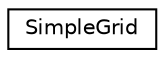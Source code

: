 digraph "Graphical Class Hierarchy"
{
  edge [fontname="Helvetica",fontsize="10",labelfontname="Helvetica",labelfontsize="10"];
  node [fontname="Helvetica",fontsize="10",shape=record];
  rankdir="LR";
  Node0 [label="SimpleGrid",height=0.2,width=0.4,color="black", fillcolor="white", style="filled",URL="$classSimpleGrid.html"];
}
